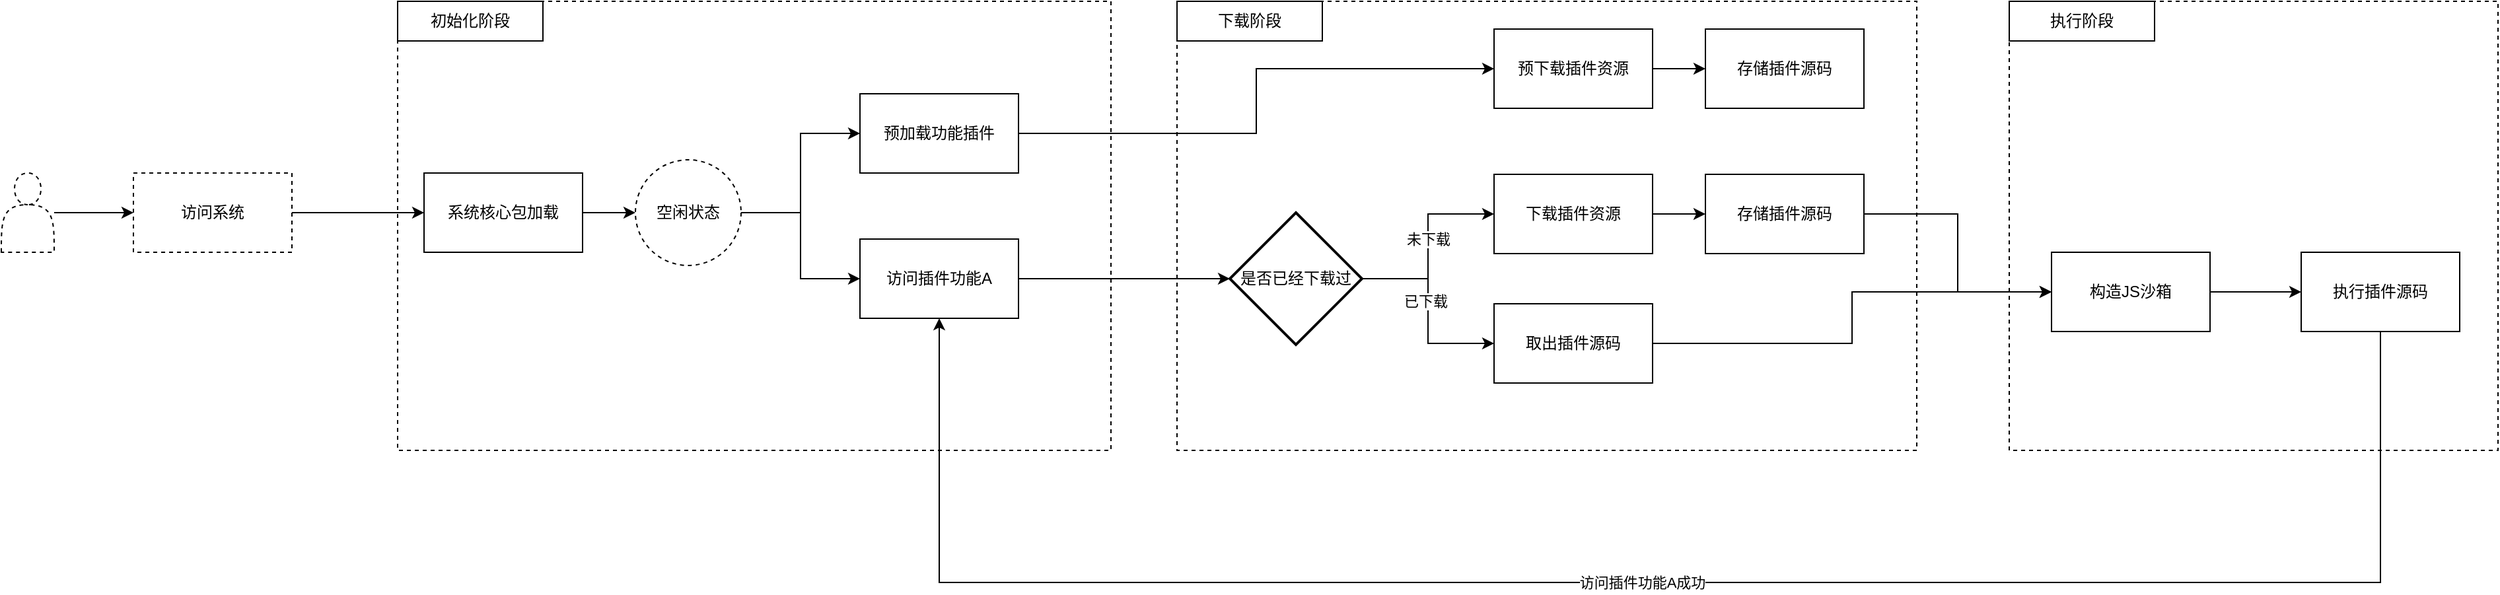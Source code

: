 <mxfile version="20.2.3" type="github" pages="2">
  <diagram id="_ClPlM9UO85291f1iqsw" name="第 1 页">
    <mxGraphModel dx="3410" dy="1411" grid="1" gridSize="10" guides="1" tooltips="1" connect="1" arrows="1" fold="1" page="1" pageScale="1" pageWidth="827" pageHeight="1169" math="0" shadow="0">
      <root>
        <mxCell id="0" />
        <mxCell id="1" parent="0" />
        <mxCell id="9Gn1mLLdzOTO4LPHNTI9-20" value="" style="rounded=0;whiteSpace=wrap;html=1;dashed=1;" vertex="1" parent="1">
          <mxGeometry x="-350" y="260" width="540" height="340" as="geometry" />
        </mxCell>
        <mxCell id="9Gn1mLLdzOTO4LPHNTI9-19" value="" style="rounded=0;whiteSpace=wrap;html=1;dashed=1;" vertex="1" parent="1">
          <mxGeometry x="870" y="260" width="370" height="340" as="geometry" />
        </mxCell>
        <mxCell id="9Gn1mLLdzOTO4LPHNTI9-18" value="" style="rounded=0;whiteSpace=wrap;html=1;dashed=1;" vertex="1" parent="1">
          <mxGeometry x="240" y="260" width="560" height="340" as="geometry" />
        </mxCell>
        <mxCell id="9Gn1mLLdzOTO4LPHNTI9-2" style="edgeStyle=orthogonalEdgeStyle;rounded=0;orthogonalLoop=1;jettySize=auto;html=1;entryX=0;entryY=0.5;entryDx=0;entryDy=0;" edge="1" parent="1" source="TEiEKGH_uZZtIJsGv9nG-4" target="9Gn1mLLdzOTO4LPHNTI9-1">
          <mxGeometry relative="1" as="geometry" />
        </mxCell>
        <mxCell id="9Gn1mLLdzOTO4LPHNTI9-13" value="未下载" style="edgeLabel;html=1;align=center;verticalAlign=middle;resizable=0;points=[];" vertex="1" connectable="0" parent="9Gn1mLLdzOTO4LPHNTI9-2">
          <mxGeometry x="0.245" relative="1" as="geometry">
            <mxPoint y="13" as="offset" />
          </mxGeometry>
        </mxCell>
        <mxCell id="9Gn1mLLdzOTO4LPHNTI9-4" style="edgeStyle=orthogonalEdgeStyle;rounded=0;orthogonalLoop=1;jettySize=auto;html=1;entryX=0;entryY=0.5;entryDx=0;entryDy=0;" edge="1" parent="1" source="TEiEKGH_uZZtIJsGv9nG-4" target="9Gn1mLLdzOTO4LPHNTI9-3">
          <mxGeometry relative="1" as="geometry" />
        </mxCell>
        <mxCell id="9Gn1mLLdzOTO4LPHNTI9-14" value="已下载" style="edgeLabel;html=1;align=center;verticalAlign=middle;resizable=0;points=[];" vertex="1" connectable="0" parent="9Gn1mLLdzOTO4LPHNTI9-4">
          <mxGeometry x="-0.1" y="-2" relative="1" as="geometry">
            <mxPoint as="offset" />
          </mxGeometry>
        </mxCell>
        <mxCell id="TEiEKGH_uZZtIJsGv9nG-4" value="是否已经下载过" style="strokeWidth=2;html=1;shape=mxgraph.flowchart.decision;whiteSpace=wrap;" vertex="1" parent="1">
          <mxGeometry x="280" y="420" width="100" height="100" as="geometry" />
        </mxCell>
        <mxCell id="9Gn1mLLdzOTO4LPHNTI9-6" style="edgeStyle=orthogonalEdgeStyle;rounded=0;orthogonalLoop=1;jettySize=auto;html=1;entryX=0;entryY=0.5;entryDx=0;entryDy=0;" edge="1" parent="1" source="9Gn1mLLdzOTO4LPHNTI9-1" target="9Gn1mLLdzOTO4LPHNTI9-5">
          <mxGeometry relative="1" as="geometry" />
        </mxCell>
        <mxCell id="9Gn1mLLdzOTO4LPHNTI9-1" value="下载插件资源" style="rounded=0;whiteSpace=wrap;html=1;" vertex="1" parent="1">
          <mxGeometry x="480" y="391" width="120" height="60" as="geometry" />
        </mxCell>
        <mxCell id="9Gn1mLLdzOTO4LPHNTI9-16" style="edgeStyle=orthogonalEdgeStyle;rounded=0;orthogonalLoop=1;jettySize=auto;html=1;entryX=0;entryY=0.5;entryDx=0;entryDy=0;" edge="1" parent="1" source="9Gn1mLLdzOTO4LPHNTI9-3" target="9Gn1mLLdzOTO4LPHNTI9-7">
          <mxGeometry relative="1" as="geometry">
            <mxPoint x="850" y="520" as="targetPoint" />
          </mxGeometry>
        </mxCell>
        <mxCell id="9Gn1mLLdzOTO4LPHNTI9-3" value="取出插件源码" style="rounded=0;whiteSpace=wrap;html=1;" vertex="1" parent="1">
          <mxGeometry x="480" y="489" width="120" height="60" as="geometry" />
        </mxCell>
        <mxCell id="9Gn1mLLdzOTO4LPHNTI9-15" style="edgeStyle=orthogonalEdgeStyle;rounded=0;orthogonalLoop=1;jettySize=auto;html=1;entryX=0;entryY=0.5;entryDx=0;entryDy=0;" edge="1" parent="1" source="9Gn1mLLdzOTO4LPHNTI9-5" target="9Gn1mLLdzOTO4LPHNTI9-7">
          <mxGeometry relative="1" as="geometry" />
        </mxCell>
        <mxCell id="9Gn1mLLdzOTO4LPHNTI9-5" value="存储插件源码" style="rounded=0;whiteSpace=wrap;html=1;" vertex="1" parent="1">
          <mxGeometry x="640" y="391" width="120" height="60" as="geometry" />
        </mxCell>
        <mxCell id="9Gn1mLLdzOTO4LPHNTI9-17" style="edgeStyle=orthogonalEdgeStyle;rounded=0;orthogonalLoop=1;jettySize=auto;html=1;entryX=0;entryY=0.5;entryDx=0;entryDy=0;" edge="1" parent="1" source="9Gn1mLLdzOTO4LPHNTI9-7" target="9Gn1mLLdzOTO4LPHNTI9-8">
          <mxGeometry relative="1" as="geometry" />
        </mxCell>
        <mxCell id="9Gn1mLLdzOTO4LPHNTI9-7" value="构造JS沙箱" style="rounded=0;whiteSpace=wrap;html=1;" vertex="1" parent="1">
          <mxGeometry x="902" y="450" width="120" height="60" as="geometry" />
        </mxCell>
        <mxCell id="9Gn1mLLdzOTO4LPHNTI9-48" style="edgeStyle=orthogonalEdgeStyle;rounded=0;orthogonalLoop=1;jettySize=auto;html=1;entryX=0.5;entryY=1;entryDx=0;entryDy=0;exitX=0.5;exitY=1;exitDx=0;exitDy=0;" edge="1" parent="1" source="9Gn1mLLdzOTO4LPHNTI9-8" target="9Gn1mLLdzOTO4LPHNTI9-32">
          <mxGeometry relative="1" as="geometry">
            <mxPoint x="1141" y="640" as="sourcePoint" />
            <mxPoint x="50.0" y="630" as="targetPoint" />
            <Array as="points">
              <mxPoint x="1151" y="700" />
              <mxPoint x="60" y="700" />
            </Array>
          </mxGeometry>
        </mxCell>
        <mxCell id="9Gn1mLLdzOTO4LPHNTI9-49" value="访问插件功能A成功" style="edgeLabel;html=1;align=center;verticalAlign=middle;resizable=0;points=[];" vertex="1" connectable="0" parent="9Gn1mLLdzOTO4LPHNTI9-48">
          <mxGeometry x="0.012" relative="1" as="geometry">
            <mxPoint as="offset" />
          </mxGeometry>
        </mxCell>
        <mxCell id="9Gn1mLLdzOTO4LPHNTI9-8" value="执行插件源码" style="rounded=0;whiteSpace=wrap;html=1;" vertex="1" parent="1">
          <mxGeometry x="1091" y="450" width="120" height="60" as="geometry" />
        </mxCell>
        <mxCell id="9Gn1mLLdzOTO4LPHNTI9-12" style="edgeStyle=orthogonalEdgeStyle;rounded=0;orthogonalLoop=1;jettySize=auto;html=1;entryX=0;entryY=0.5;entryDx=0;entryDy=0;" edge="1" parent="1" source="9Gn1mLLdzOTO4LPHNTI9-10" target="9Gn1mLLdzOTO4LPHNTI9-11">
          <mxGeometry relative="1" as="geometry" />
        </mxCell>
        <mxCell id="9Gn1mLLdzOTO4LPHNTI9-10" value="预下载插件资源" style="rounded=0;whiteSpace=wrap;html=1;" vertex="1" parent="1">
          <mxGeometry x="480" y="281" width="120" height="60" as="geometry" />
        </mxCell>
        <mxCell id="9Gn1mLLdzOTO4LPHNTI9-11" value="存储插件源码" style="rounded=0;whiteSpace=wrap;html=1;" vertex="1" parent="1">
          <mxGeometry x="640" y="281" width="120" height="60" as="geometry" />
        </mxCell>
        <mxCell id="9Gn1mLLdzOTO4LPHNTI9-43" style="edgeStyle=orthogonalEdgeStyle;rounded=0;orthogonalLoop=1;jettySize=auto;html=1;entryX=0;entryY=0.5;entryDx=0;entryDy=0;" edge="1" parent="1" source="9Gn1mLLdzOTO4LPHNTI9-21" target="9Gn1mLLdzOTO4LPHNTI9-39">
          <mxGeometry relative="1" as="geometry" />
        </mxCell>
        <mxCell id="9Gn1mLLdzOTO4LPHNTI9-21" value="" style="shape=actor;whiteSpace=wrap;html=1;dashed=1;" vertex="1" parent="1">
          <mxGeometry x="-650" y="390" width="40" height="60" as="geometry" />
        </mxCell>
        <mxCell id="9Gn1mLLdzOTO4LPHNTI9-35" style="edgeStyle=orthogonalEdgeStyle;rounded=0;orthogonalLoop=1;jettySize=auto;html=1;" edge="1" parent="1" source="9Gn1mLLdzOTO4LPHNTI9-26" target="9Gn1mLLdzOTO4LPHNTI9-34">
          <mxGeometry relative="1" as="geometry" />
        </mxCell>
        <mxCell id="9Gn1mLLdzOTO4LPHNTI9-26" value="系统核心包加载" style="rounded=0;whiteSpace=wrap;html=1;" vertex="1" parent="1">
          <mxGeometry x="-330" y="390" width="120" height="60" as="geometry" />
        </mxCell>
        <mxCell id="9Gn1mLLdzOTO4LPHNTI9-29" style="edgeStyle=orthogonalEdgeStyle;rounded=0;orthogonalLoop=1;jettySize=auto;html=1;entryX=0;entryY=0.5;entryDx=0;entryDy=0;" edge="1" parent="1" source="9Gn1mLLdzOTO4LPHNTI9-27" target="9Gn1mLLdzOTO4LPHNTI9-10">
          <mxGeometry relative="1" as="geometry" />
        </mxCell>
        <mxCell id="9Gn1mLLdzOTO4LPHNTI9-27" value="预加载功能插件" style="rounded=0;whiteSpace=wrap;html=1;" vertex="1" parent="1">
          <mxGeometry y="330" width="120" height="60" as="geometry" />
        </mxCell>
        <mxCell id="9Gn1mLLdzOTO4LPHNTI9-38" style="edgeStyle=orthogonalEdgeStyle;rounded=0;orthogonalLoop=1;jettySize=auto;html=1;entryX=0;entryY=0.5;entryDx=0;entryDy=0;entryPerimeter=0;" edge="1" parent="1" source="9Gn1mLLdzOTO4LPHNTI9-32" target="TEiEKGH_uZZtIJsGv9nG-4">
          <mxGeometry relative="1" as="geometry" />
        </mxCell>
        <mxCell id="9Gn1mLLdzOTO4LPHNTI9-32" value="访问插件功能A" style="rounded=0;whiteSpace=wrap;html=1;" vertex="1" parent="1">
          <mxGeometry y="440" width="120" height="60" as="geometry" />
        </mxCell>
        <mxCell id="9Gn1mLLdzOTO4LPHNTI9-36" style="edgeStyle=orthogonalEdgeStyle;rounded=0;orthogonalLoop=1;jettySize=auto;html=1;entryX=0;entryY=0.5;entryDx=0;entryDy=0;" edge="1" parent="1" source="9Gn1mLLdzOTO4LPHNTI9-34" target="9Gn1mLLdzOTO4LPHNTI9-27">
          <mxGeometry relative="1" as="geometry" />
        </mxCell>
        <mxCell id="9Gn1mLLdzOTO4LPHNTI9-37" style="edgeStyle=orthogonalEdgeStyle;rounded=0;orthogonalLoop=1;jettySize=auto;html=1;entryX=0;entryY=0.5;entryDx=0;entryDy=0;" edge="1" parent="1" source="9Gn1mLLdzOTO4LPHNTI9-34" target="9Gn1mLLdzOTO4LPHNTI9-32">
          <mxGeometry relative="1" as="geometry" />
        </mxCell>
        <mxCell id="9Gn1mLLdzOTO4LPHNTI9-34" value="空闲状态" style="ellipse;whiteSpace=wrap;html=1;aspect=fixed;dashed=1;" vertex="1" parent="1">
          <mxGeometry x="-170" y="380" width="80" height="80" as="geometry" />
        </mxCell>
        <mxCell id="9Gn1mLLdzOTO4LPHNTI9-42" style="edgeStyle=orthogonalEdgeStyle;rounded=0;orthogonalLoop=1;jettySize=auto;html=1;entryX=0;entryY=0.5;entryDx=0;entryDy=0;" edge="1" parent="1" source="9Gn1mLLdzOTO4LPHNTI9-39" target="9Gn1mLLdzOTO4LPHNTI9-26">
          <mxGeometry relative="1" as="geometry" />
        </mxCell>
        <mxCell id="9Gn1mLLdzOTO4LPHNTI9-39" value="访问系统" style="rounded=0;whiteSpace=wrap;html=1;dashed=1;" vertex="1" parent="1">
          <mxGeometry x="-550" y="390" width="120" height="60" as="geometry" />
        </mxCell>
        <mxCell id="9Gn1mLLdzOTO4LPHNTI9-44" value="初始化阶段" style="rounded=0;whiteSpace=wrap;html=1;" vertex="1" parent="1">
          <mxGeometry x="-350" y="260" width="110" height="30" as="geometry" />
        </mxCell>
        <mxCell id="9Gn1mLLdzOTO4LPHNTI9-45" value="下载阶段" style="rounded=0;whiteSpace=wrap;html=1;" vertex="1" parent="1">
          <mxGeometry x="240" y="260" width="110" height="30" as="geometry" />
        </mxCell>
        <mxCell id="9Gn1mLLdzOTO4LPHNTI9-46" value="执行阶段" style="rounded=0;whiteSpace=wrap;html=1;" vertex="1" parent="1">
          <mxGeometry x="870" y="260" width="110" height="30" as="geometry" />
        </mxCell>
      </root>
    </mxGraphModel>
  </diagram>
  <diagram id="7H42gQHChYbtv_H7wqGQ" name="第 2 页">
    <mxGraphModel dx="2066" dy="1129" grid="1" gridSize="10" guides="1" tooltips="1" connect="1" arrows="1" fold="1" page="1" pageScale="1" pageWidth="827" pageHeight="1169" math="0" shadow="0">
      <root>
        <mxCell id="0" />
        <mxCell id="1" parent="0" />
      </root>
    </mxGraphModel>
  </diagram>
</mxfile>
